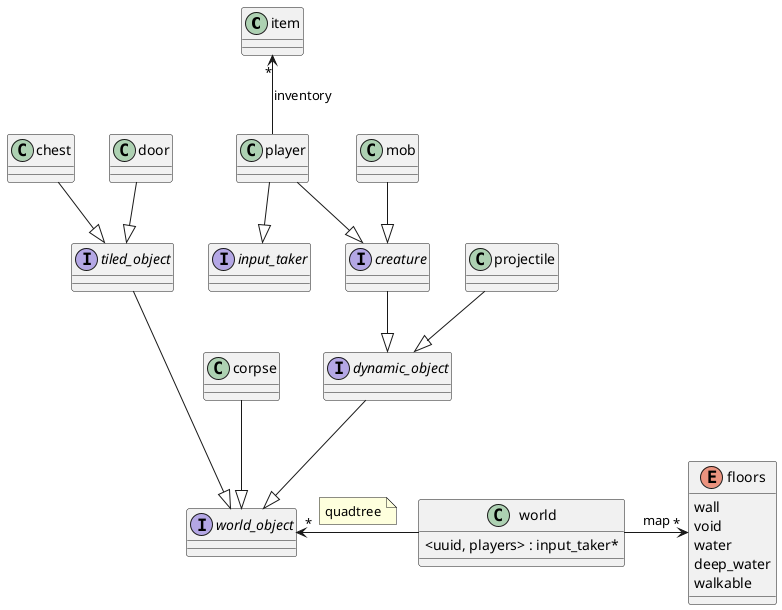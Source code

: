 @startuml

class item
class player
class mob
interface creature
interface world_object
interface tiled_object
class chest
class door

class world {
    <uuid, players> : input_taker*
}

class corpse
interface dynamic_object
class projectile
interface input_taker

enum floors {
    wall
    void
    water
    deep_water
    walkable
}

tiled_object ---|> world_object
projectile --|> dynamic_object
dynamic_object --|> world_object
creature --|> dynamic_object
player --|> creature
mob --|> creature
corpse --|> world_object
door --|> tiled_object
chest --|> tiled_object
player --|> input_taker

item "*" <-- player : inventory
world_object "*" <- world
note on link : quadtree

world -> "*" floors : map

@enduml